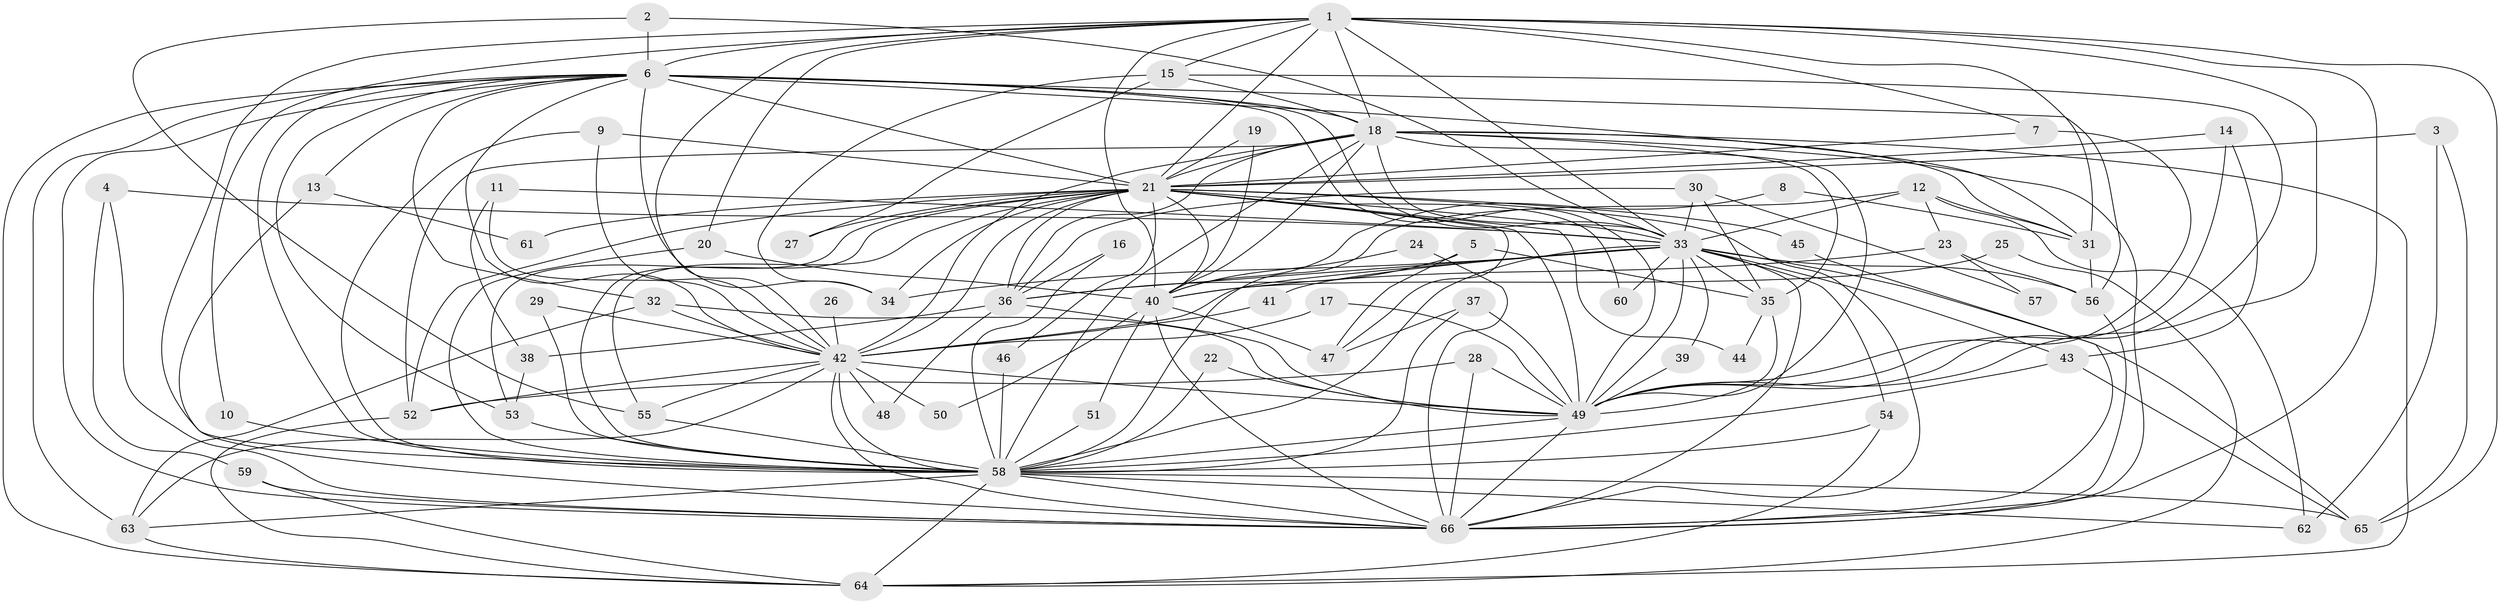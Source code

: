 // original degree distribution, {28: 0.007575757575757576, 25: 0.007575757575757576, 20: 0.015151515151515152, 34: 0.007575757575757576, 27: 0.007575757575757576, 22: 0.007575757575757576, 19: 0.015151515151515152, 26: 0.007575757575757576, 3: 0.19696969696969696, 7: 0.015151515151515152, 4: 0.08333333333333333, 5: 0.030303030303030304, 2: 0.5757575757575758, 13: 0.007575757575757576, 9: 0.007575757575757576, 8: 0.007575757575757576}
// Generated by graph-tools (version 1.1) at 2025/01/03/09/25 03:01:25]
// undirected, 66 vertices, 186 edges
graph export_dot {
graph [start="1"]
  node [color=gray90,style=filled];
  1;
  2;
  3;
  4;
  5;
  6;
  7;
  8;
  9;
  10;
  11;
  12;
  13;
  14;
  15;
  16;
  17;
  18;
  19;
  20;
  21;
  22;
  23;
  24;
  25;
  26;
  27;
  28;
  29;
  30;
  31;
  32;
  33;
  34;
  35;
  36;
  37;
  38;
  39;
  40;
  41;
  42;
  43;
  44;
  45;
  46;
  47;
  48;
  49;
  50;
  51;
  52;
  53;
  54;
  55;
  56;
  57;
  58;
  59;
  60;
  61;
  62;
  63;
  64;
  65;
  66;
  1 -- 6 [weight=1.0];
  1 -- 7 [weight=1.0];
  1 -- 10 [weight=1.0];
  1 -- 15 [weight=1.0];
  1 -- 18 [weight=1.0];
  1 -- 20 [weight=1.0];
  1 -- 21 [weight=2.0];
  1 -- 31 [weight=1.0];
  1 -- 33 [weight=2.0];
  1 -- 40 [weight=1.0];
  1 -- 42 [weight=1.0];
  1 -- 49 [weight=3.0];
  1 -- 58 [weight=2.0];
  1 -- 65 [weight=1.0];
  1 -- 66 [weight=1.0];
  2 -- 6 [weight=1.0];
  2 -- 33 [weight=1.0];
  2 -- 55 [weight=1.0];
  3 -- 21 [weight=1.0];
  3 -- 62 [weight=1.0];
  3 -- 65 [weight=1.0];
  4 -- 33 [weight=1.0];
  4 -- 59 [weight=1.0];
  4 -- 66 [weight=1.0];
  5 -- 35 [weight=1.0];
  5 -- 36 [weight=1.0];
  5 -- 47 [weight=1.0];
  6 -- 13 [weight=1.0];
  6 -- 18 [weight=1.0];
  6 -- 21 [weight=1.0];
  6 -- 31 [weight=2.0];
  6 -- 32 [weight=1.0];
  6 -- 33 [weight=2.0];
  6 -- 34 [weight=1.0];
  6 -- 42 [weight=1.0];
  6 -- 49 [weight=2.0];
  6 -- 53 [weight=1.0];
  6 -- 56 [weight=1.0];
  6 -- 58 [weight=2.0];
  6 -- 63 [weight=1.0];
  6 -- 64 [weight=1.0];
  6 -- 66 [weight=2.0];
  7 -- 21 [weight=1.0];
  7 -- 49 [weight=1.0];
  8 -- 31 [weight=1.0];
  8 -- 40 [weight=1.0];
  9 -- 21 [weight=1.0];
  9 -- 42 [weight=1.0];
  9 -- 58 [weight=1.0];
  10 -- 58 [weight=2.0];
  11 -- 33 [weight=1.0];
  11 -- 38 [weight=1.0];
  11 -- 42 [weight=1.0];
  12 -- 23 [weight=1.0];
  12 -- 31 [weight=1.0];
  12 -- 33 [weight=1.0];
  12 -- 58 [weight=1.0];
  12 -- 62 [weight=1.0];
  13 -- 61 [weight=1.0];
  13 -- 66 [weight=1.0];
  14 -- 21 [weight=1.0];
  14 -- 43 [weight=1.0];
  14 -- 49 [weight=1.0];
  15 -- 18 [weight=1.0];
  15 -- 27 [weight=1.0];
  15 -- 34 [weight=1.0];
  15 -- 49 [weight=1.0];
  16 -- 36 [weight=1.0];
  16 -- 58 [weight=1.0];
  17 -- 42 [weight=1.0];
  17 -- 49 [weight=2.0];
  18 -- 21 [weight=1.0];
  18 -- 31 [weight=1.0];
  18 -- 33 [weight=1.0];
  18 -- 35 [weight=1.0];
  18 -- 36 [weight=1.0];
  18 -- 40 [weight=1.0];
  18 -- 42 [weight=4.0];
  18 -- 49 [weight=1.0];
  18 -- 52 [weight=1.0];
  18 -- 58 [weight=2.0];
  18 -- 64 [weight=1.0];
  18 -- 66 [weight=1.0];
  19 -- 21 [weight=1.0];
  19 -- 40 [weight=1.0];
  20 -- 40 [weight=1.0];
  20 -- 58 [weight=1.0];
  21 -- 27 [weight=1.0];
  21 -- 33 [weight=1.0];
  21 -- 34 [weight=1.0];
  21 -- 36 [weight=1.0];
  21 -- 40 [weight=1.0];
  21 -- 42 [weight=1.0];
  21 -- 44 [weight=1.0];
  21 -- 45 [weight=2.0];
  21 -- 46 [weight=1.0];
  21 -- 47 [weight=1.0];
  21 -- 49 [weight=2.0];
  21 -- 52 [weight=1.0];
  21 -- 53 [weight=1.0];
  21 -- 55 [weight=1.0];
  21 -- 58 [weight=3.0];
  21 -- 60 [weight=1.0];
  21 -- 61 [weight=1.0];
  21 -- 66 [weight=2.0];
  22 -- 49 [weight=1.0];
  22 -- 58 [weight=1.0];
  23 -- 40 [weight=1.0];
  23 -- 56 [weight=1.0];
  23 -- 57 [weight=1.0];
  24 -- 40 [weight=1.0];
  24 -- 66 [weight=1.0];
  25 -- 40 [weight=1.0];
  25 -- 64 [weight=1.0];
  26 -- 42 [weight=1.0];
  28 -- 49 [weight=1.0];
  28 -- 52 [weight=1.0];
  28 -- 66 [weight=1.0];
  29 -- 42 [weight=1.0];
  29 -- 58 [weight=1.0];
  30 -- 33 [weight=1.0];
  30 -- 35 [weight=1.0];
  30 -- 36 [weight=1.0];
  30 -- 57 [weight=1.0];
  31 -- 56 [weight=1.0];
  32 -- 42 [weight=1.0];
  32 -- 49 [weight=1.0];
  32 -- 63 [weight=1.0];
  33 -- 34 [weight=1.0];
  33 -- 35 [weight=1.0];
  33 -- 36 [weight=1.0];
  33 -- 39 [weight=1.0];
  33 -- 41 [weight=1.0];
  33 -- 42 [weight=1.0];
  33 -- 43 [weight=1.0];
  33 -- 49 [weight=1.0];
  33 -- 54 [weight=1.0];
  33 -- 56 [weight=1.0];
  33 -- 58 [weight=2.0];
  33 -- 60 [weight=1.0];
  33 -- 65 [weight=1.0];
  33 -- 66 [weight=1.0];
  35 -- 44 [weight=1.0];
  35 -- 49 [weight=1.0];
  36 -- 38 [weight=1.0];
  36 -- 48 [weight=1.0];
  36 -- 49 [weight=1.0];
  37 -- 47 [weight=1.0];
  37 -- 49 [weight=1.0];
  37 -- 58 [weight=1.0];
  38 -- 53 [weight=1.0];
  39 -- 49 [weight=1.0];
  40 -- 47 [weight=1.0];
  40 -- 50 [weight=1.0];
  40 -- 51 [weight=1.0];
  40 -- 66 [weight=1.0];
  41 -- 42 [weight=1.0];
  42 -- 48 [weight=1.0];
  42 -- 49 [weight=2.0];
  42 -- 50 [weight=1.0];
  42 -- 52 [weight=1.0];
  42 -- 55 [weight=1.0];
  42 -- 58 [weight=2.0];
  42 -- 63 [weight=1.0];
  42 -- 66 [weight=1.0];
  43 -- 58 [weight=1.0];
  43 -- 65 [weight=1.0];
  45 -- 66 [weight=1.0];
  46 -- 58 [weight=1.0];
  49 -- 58 [weight=2.0];
  49 -- 66 [weight=2.0];
  51 -- 58 [weight=2.0];
  52 -- 64 [weight=1.0];
  53 -- 58 [weight=1.0];
  54 -- 58 [weight=2.0];
  54 -- 64 [weight=1.0];
  55 -- 58 [weight=1.0];
  56 -- 66 [weight=1.0];
  58 -- 62 [weight=1.0];
  58 -- 63 [weight=1.0];
  58 -- 64 [weight=1.0];
  58 -- 65 [weight=1.0];
  58 -- 66 [weight=2.0];
  59 -- 64 [weight=1.0];
  59 -- 66 [weight=1.0];
  63 -- 64 [weight=1.0];
}
